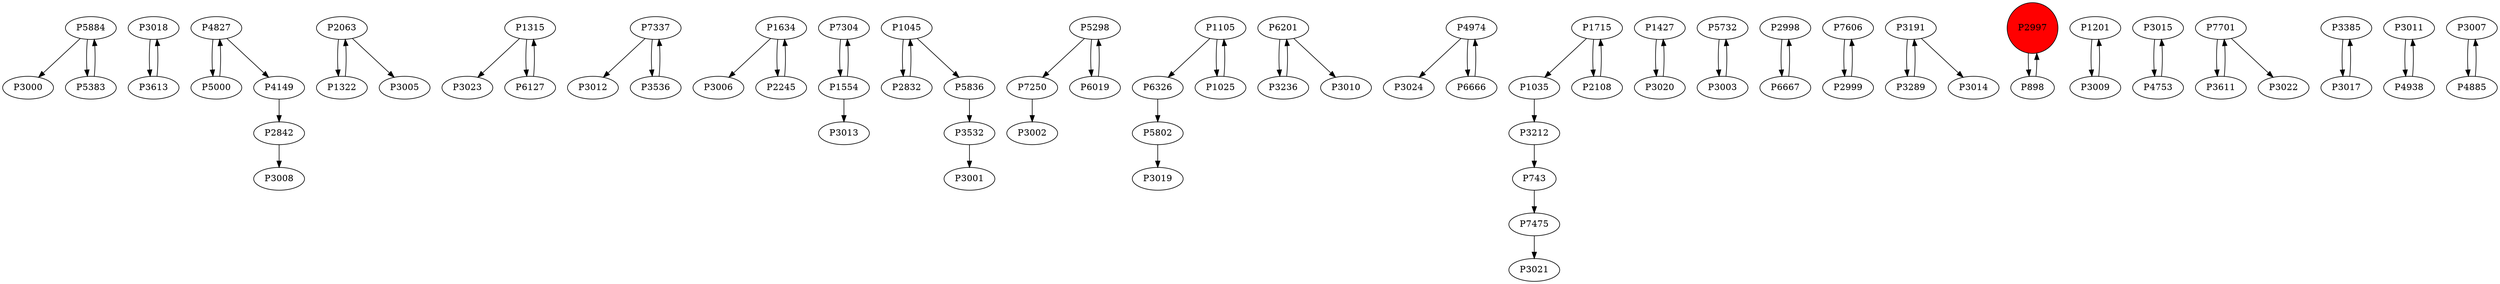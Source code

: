 digraph {
	P5884 -> P3000
	P3018 -> P3613
	P4827 -> P5000
	P2063 -> P1322
	P1315 -> P3023
	P7337 -> P3012
	P1634 -> P3006
	P4149 -> P2842
	P1634 -> P2245
	P7304 -> P1554
	P1045 -> P2832
	P2842 -> P3008
	P5298 -> P7250
	P1315 -> P6127
	P5802 -> P3019
	P6201 -> P3236
	P3536 -> P7337
	P5298 -> P6019
	P4974 -> P3024
	P3212 -> P743
	P1427 -> P3020
	P743 -> P7475
	P5732 -> P3003
	P2998 -> P6667
	P4974 -> P6666
	P6666 -> P4974
	P3003 -> P5732
	P7606 -> P2999
	P2245 -> P1634
	P3191 -> P3289
	P5836 -> P3532
	P1105 -> P6326
	P1715 -> P1035
	P5383 -> P5884
	P3613 -> P3018
	P6127 -> P1315
	P2997 -> P898
	P898 -> P2997
	P4827 -> P4149
	P1201 -> P3009
	P3015 -> P4753
	P1322 -> P2063
	P2999 -> P7606
	P1554 -> P7304
	P1715 -> P2108
	P7701 -> P3611
	P3611 -> P7701
	P5884 -> P5383
	P3385 -> P3017
	P7250 -> P3002
	P7337 -> P3536
	P3532 -> P3001
	P6326 -> P5802
	P1035 -> P3212
	P3011 -> P4938
	P3017 -> P3385
	P1025 -> P1105
	P2108 -> P1715
	P6667 -> P2998
	P3236 -> P6201
	P1554 -> P3013
	P5000 -> P4827
	P1045 -> P5836
	P3020 -> P1427
	P3289 -> P3191
	P6201 -> P3010
	P4938 -> P3011
	P7475 -> P3021
	P4753 -> P3015
	P3007 -> P4885
	P3191 -> P3014
	P2063 -> P3005
	P7701 -> P3022
	P2832 -> P1045
	P6019 -> P5298
	P4885 -> P3007
	P1105 -> P1025
	P3009 -> P1201
	P2997 [shape=circle]
	P2997 [style=filled]
	P2997 [fillcolor=red]
}